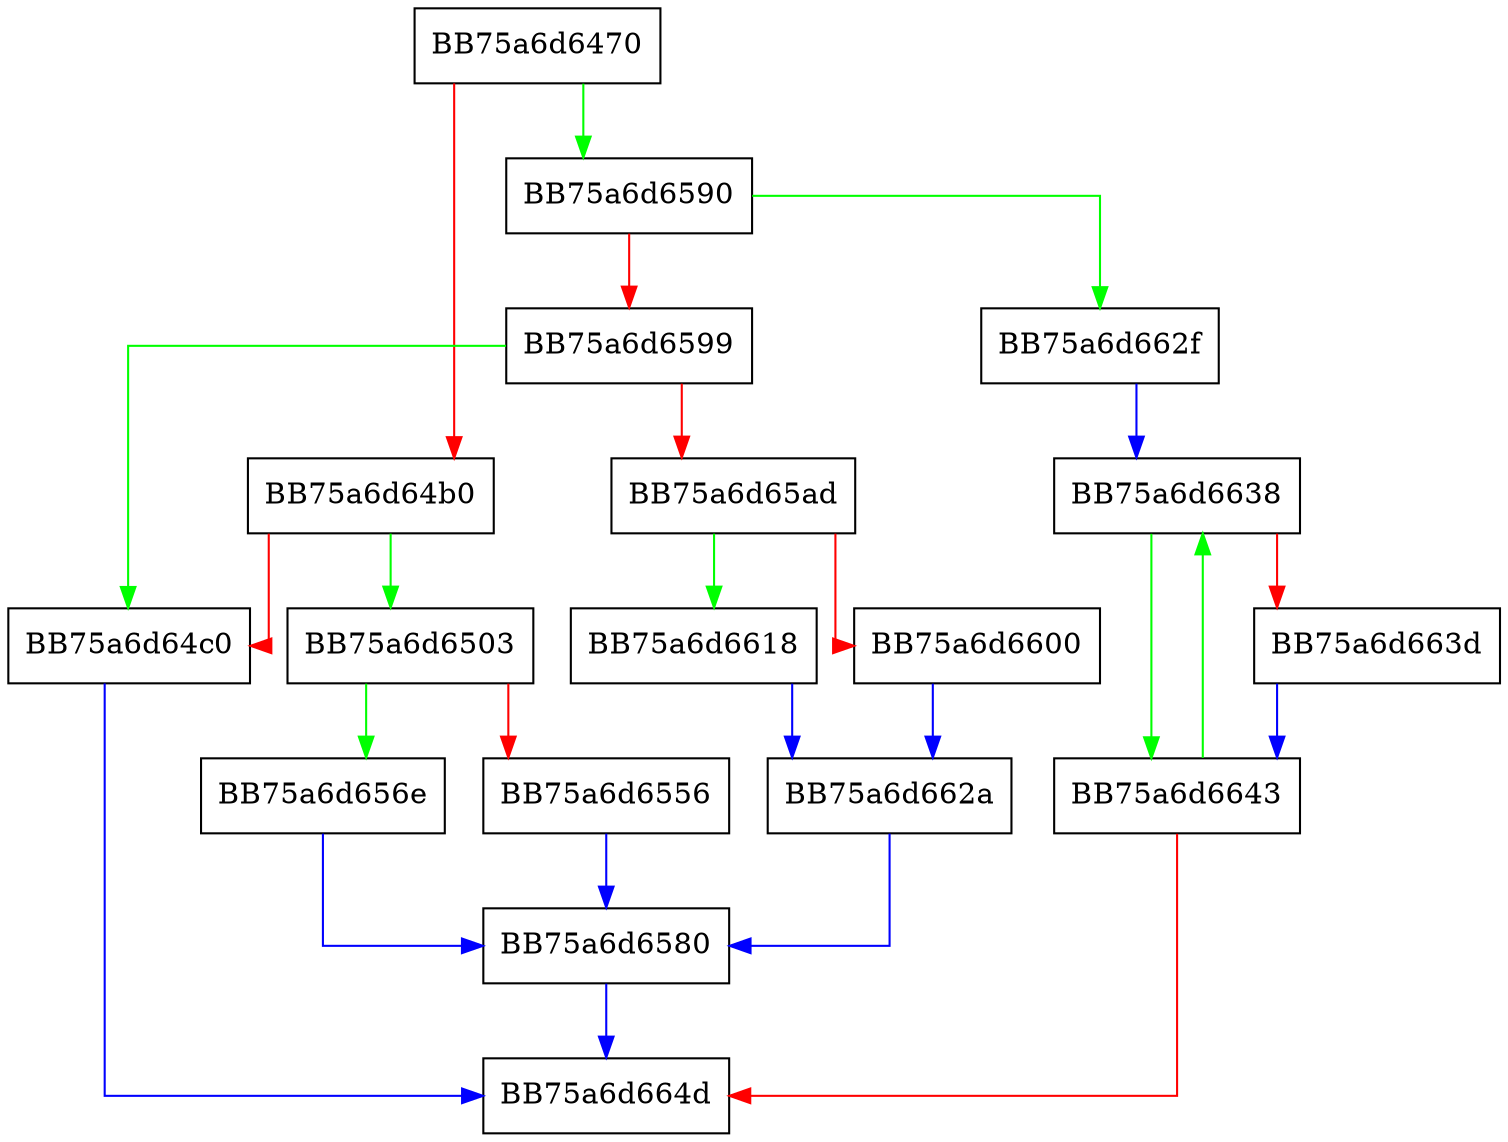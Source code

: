 digraph SSE4_psignd {
  node [shape="box"];
  graph [splines=ortho];
  BB75a6d6470 -> BB75a6d6590 [color="green"];
  BB75a6d6470 -> BB75a6d64b0 [color="red"];
  BB75a6d64b0 -> BB75a6d6503 [color="green"];
  BB75a6d64b0 -> BB75a6d64c0 [color="red"];
  BB75a6d64c0 -> BB75a6d664d [color="blue"];
  BB75a6d6503 -> BB75a6d656e [color="green"];
  BB75a6d6503 -> BB75a6d6556 [color="red"];
  BB75a6d6556 -> BB75a6d6580 [color="blue"];
  BB75a6d656e -> BB75a6d6580 [color="blue"];
  BB75a6d6580 -> BB75a6d664d [color="blue"];
  BB75a6d6590 -> BB75a6d662f [color="green"];
  BB75a6d6590 -> BB75a6d6599 [color="red"];
  BB75a6d6599 -> BB75a6d64c0 [color="green"];
  BB75a6d6599 -> BB75a6d65ad [color="red"];
  BB75a6d65ad -> BB75a6d6618 [color="green"];
  BB75a6d65ad -> BB75a6d6600 [color="red"];
  BB75a6d6600 -> BB75a6d662a [color="blue"];
  BB75a6d6618 -> BB75a6d662a [color="blue"];
  BB75a6d662a -> BB75a6d6580 [color="blue"];
  BB75a6d662f -> BB75a6d6638 [color="blue"];
  BB75a6d6638 -> BB75a6d6643 [color="green"];
  BB75a6d6638 -> BB75a6d663d [color="red"];
  BB75a6d663d -> BB75a6d6643 [color="blue"];
  BB75a6d6643 -> BB75a6d6638 [color="green"];
  BB75a6d6643 -> BB75a6d664d [color="red"];
}